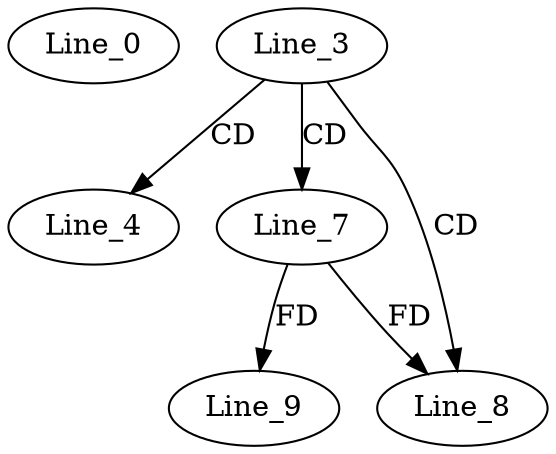 digraph G {
  Line_0;
  Line_3;
  Line_4;
  Line_7;
  Line_8;
  Line_9;
  Line_3 -> Line_4 [ label="CD" ];
  Line_3 -> Line_7 [ label="CD" ];
  Line_3 -> Line_8 [ label="CD" ];
  Line_7 -> Line_8 [ label="FD" ];
  Line_7 -> Line_9 [ label="FD" ];
}
